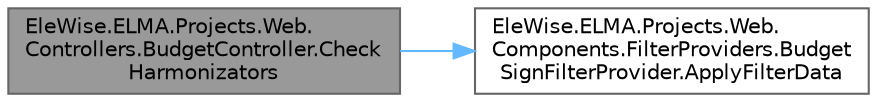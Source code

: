digraph "EleWise.ELMA.Projects.Web.Controllers.BudgetController.CheckHarmonizators"
{
 // LATEX_PDF_SIZE
  bgcolor="transparent";
  edge [fontname=Helvetica,fontsize=10,labelfontname=Helvetica,labelfontsize=10];
  node [fontname=Helvetica,fontsize=10,shape=box,height=0.2,width=0.4];
  rankdir="LR";
  Node1 [id="Node000001",label="EleWise.ELMA.Projects.Web.\lControllers.BudgetController.Check\lHarmonizators",height=0.2,width=0.4,color="gray40", fillcolor="grey60", style="filled", fontcolor="black",tooltip="Проверяет согласующего на возможность согласовать план проекта"];
  Node1 -> Node2 [id="edge1_Node000001_Node000002",color="steelblue1",style="solid",tooltip=" "];
  Node2 [id="Node000002",label="EleWise.ELMA.Projects.Web.\lComponents.FilterProviders.Budget\lSignFilterProvider.ApplyFilterData",height=0.2,width=0.4,color="grey40", fillcolor="white", style="filled",URL="$class_ele_wise_1_1_e_l_m_a_1_1_projects_1_1_web_1_1_components_1_1_filter_providers_1_1_budget_sign_filter_provider.html#aec85db1c523d590f26076c3b11d10b9d",tooltip="Применить данные к фильтру"];
}

